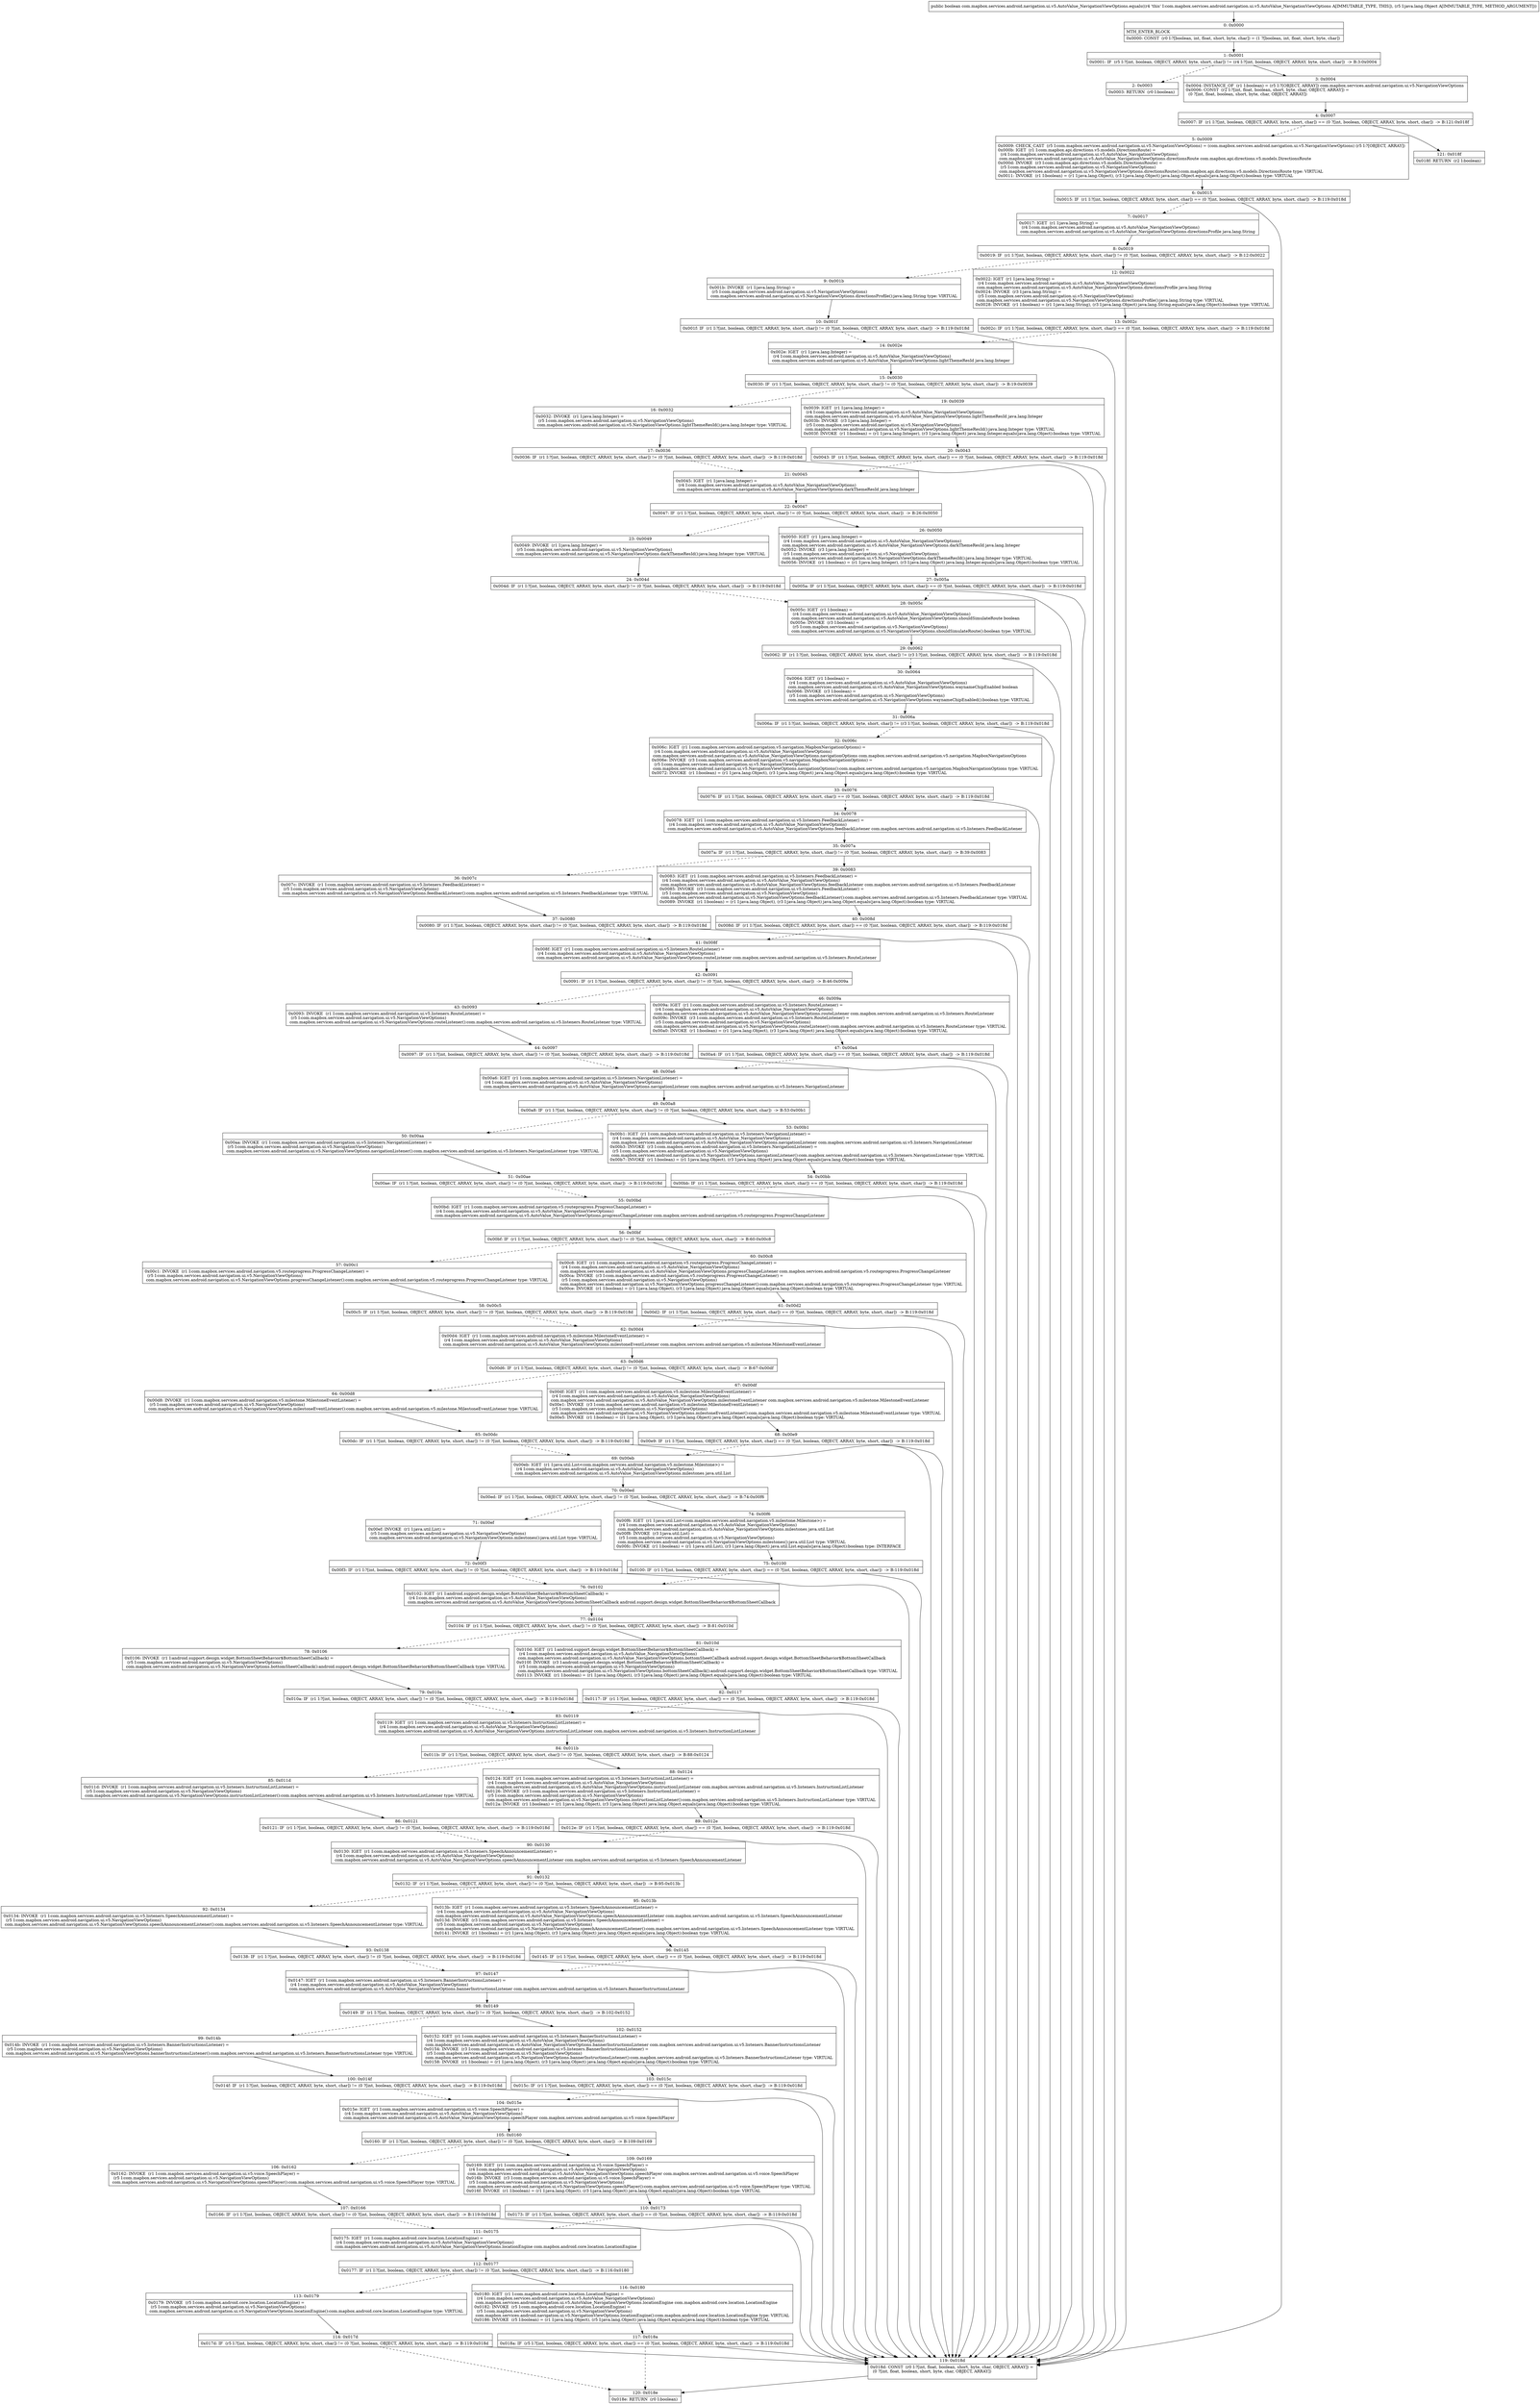 digraph "CFG forcom.mapbox.services.android.navigation.ui.v5.AutoValue_NavigationViewOptions.equals(Ljava\/lang\/Object;)Z" {
Node_0 [shape=record,label="{0\:\ 0x0000|MTH_ENTER_BLOCK\l|0x0000: CONST  (r0 I:?[boolean, int, float, short, byte, char]) = (1 ?[boolean, int, float, short, byte, char]) \l}"];
Node_1 [shape=record,label="{1\:\ 0x0001|0x0001: IF  (r5 I:?[int, boolean, OBJECT, ARRAY, byte, short, char]) != (r4 I:?[int, boolean, OBJECT, ARRAY, byte, short, char])  \-\> B:3:0x0004 \l}"];
Node_2 [shape=record,label="{2\:\ 0x0003|0x0003: RETURN  (r0 I:boolean) \l}"];
Node_3 [shape=record,label="{3\:\ 0x0004|0x0004: INSTANCE_OF  (r1 I:boolean) = (r5 I:?[OBJECT, ARRAY]) com.mapbox.services.android.navigation.ui.v5.NavigationViewOptions \l0x0006: CONST  (r2 I:?[int, float, boolean, short, byte, char, OBJECT, ARRAY]) = \l  (0 ?[int, float, boolean, short, byte, char, OBJECT, ARRAY])\l \l}"];
Node_4 [shape=record,label="{4\:\ 0x0007|0x0007: IF  (r1 I:?[int, boolean, OBJECT, ARRAY, byte, short, char]) == (0 ?[int, boolean, OBJECT, ARRAY, byte, short, char])  \-\> B:121:0x018f \l}"];
Node_5 [shape=record,label="{5\:\ 0x0009|0x0009: CHECK_CAST  (r5 I:com.mapbox.services.android.navigation.ui.v5.NavigationViewOptions) = (com.mapbox.services.android.navigation.ui.v5.NavigationViewOptions) (r5 I:?[OBJECT, ARRAY]) \l0x000b: IGET  (r1 I:com.mapbox.api.directions.v5.models.DirectionsRoute) = \l  (r4 I:com.mapbox.services.android.navigation.ui.v5.AutoValue_NavigationViewOptions)\l com.mapbox.services.android.navigation.ui.v5.AutoValue_NavigationViewOptions.directionsRoute com.mapbox.api.directions.v5.models.DirectionsRoute \l0x000d: INVOKE  (r3 I:com.mapbox.api.directions.v5.models.DirectionsRoute) = \l  (r5 I:com.mapbox.services.android.navigation.ui.v5.NavigationViewOptions)\l com.mapbox.services.android.navigation.ui.v5.NavigationViewOptions.directionsRoute():com.mapbox.api.directions.v5.models.DirectionsRoute type: VIRTUAL \l0x0011: INVOKE  (r1 I:boolean) = (r1 I:java.lang.Object), (r3 I:java.lang.Object) java.lang.Object.equals(java.lang.Object):boolean type: VIRTUAL \l}"];
Node_6 [shape=record,label="{6\:\ 0x0015|0x0015: IF  (r1 I:?[int, boolean, OBJECT, ARRAY, byte, short, char]) == (0 ?[int, boolean, OBJECT, ARRAY, byte, short, char])  \-\> B:119:0x018d \l}"];
Node_7 [shape=record,label="{7\:\ 0x0017|0x0017: IGET  (r1 I:java.lang.String) = \l  (r4 I:com.mapbox.services.android.navigation.ui.v5.AutoValue_NavigationViewOptions)\l com.mapbox.services.android.navigation.ui.v5.AutoValue_NavigationViewOptions.directionsProfile java.lang.String \l}"];
Node_8 [shape=record,label="{8\:\ 0x0019|0x0019: IF  (r1 I:?[int, boolean, OBJECT, ARRAY, byte, short, char]) != (0 ?[int, boolean, OBJECT, ARRAY, byte, short, char])  \-\> B:12:0x0022 \l}"];
Node_9 [shape=record,label="{9\:\ 0x001b|0x001b: INVOKE  (r1 I:java.lang.String) = \l  (r5 I:com.mapbox.services.android.navigation.ui.v5.NavigationViewOptions)\l com.mapbox.services.android.navigation.ui.v5.NavigationViewOptions.directionsProfile():java.lang.String type: VIRTUAL \l}"];
Node_10 [shape=record,label="{10\:\ 0x001f|0x001f: IF  (r1 I:?[int, boolean, OBJECT, ARRAY, byte, short, char]) != (0 ?[int, boolean, OBJECT, ARRAY, byte, short, char])  \-\> B:119:0x018d \l}"];
Node_12 [shape=record,label="{12\:\ 0x0022|0x0022: IGET  (r1 I:java.lang.String) = \l  (r4 I:com.mapbox.services.android.navigation.ui.v5.AutoValue_NavigationViewOptions)\l com.mapbox.services.android.navigation.ui.v5.AutoValue_NavigationViewOptions.directionsProfile java.lang.String \l0x0024: INVOKE  (r3 I:java.lang.String) = \l  (r5 I:com.mapbox.services.android.navigation.ui.v5.NavigationViewOptions)\l com.mapbox.services.android.navigation.ui.v5.NavigationViewOptions.directionsProfile():java.lang.String type: VIRTUAL \l0x0028: INVOKE  (r1 I:boolean) = (r1 I:java.lang.String), (r3 I:java.lang.Object) java.lang.String.equals(java.lang.Object):boolean type: VIRTUAL \l}"];
Node_13 [shape=record,label="{13\:\ 0x002c|0x002c: IF  (r1 I:?[int, boolean, OBJECT, ARRAY, byte, short, char]) == (0 ?[int, boolean, OBJECT, ARRAY, byte, short, char])  \-\> B:119:0x018d \l}"];
Node_14 [shape=record,label="{14\:\ 0x002e|0x002e: IGET  (r1 I:java.lang.Integer) = \l  (r4 I:com.mapbox.services.android.navigation.ui.v5.AutoValue_NavigationViewOptions)\l com.mapbox.services.android.navigation.ui.v5.AutoValue_NavigationViewOptions.lightThemeResId java.lang.Integer \l}"];
Node_15 [shape=record,label="{15\:\ 0x0030|0x0030: IF  (r1 I:?[int, boolean, OBJECT, ARRAY, byte, short, char]) != (0 ?[int, boolean, OBJECT, ARRAY, byte, short, char])  \-\> B:19:0x0039 \l}"];
Node_16 [shape=record,label="{16\:\ 0x0032|0x0032: INVOKE  (r1 I:java.lang.Integer) = \l  (r5 I:com.mapbox.services.android.navigation.ui.v5.NavigationViewOptions)\l com.mapbox.services.android.navigation.ui.v5.NavigationViewOptions.lightThemeResId():java.lang.Integer type: VIRTUAL \l}"];
Node_17 [shape=record,label="{17\:\ 0x0036|0x0036: IF  (r1 I:?[int, boolean, OBJECT, ARRAY, byte, short, char]) != (0 ?[int, boolean, OBJECT, ARRAY, byte, short, char])  \-\> B:119:0x018d \l}"];
Node_19 [shape=record,label="{19\:\ 0x0039|0x0039: IGET  (r1 I:java.lang.Integer) = \l  (r4 I:com.mapbox.services.android.navigation.ui.v5.AutoValue_NavigationViewOptions)\l com.mapbox.services.android.navigation.ui.v5.AutoValue_NavigationViewOptions.lightThemeResId java.lang.Integer \l0x003b: INVOKE  (r3 I:java.lang.Integer) = \l  (r5 I:com.mapbox.services.android.navigation.ui.v5.NavigationViewOptions)\l com.mapbox.services.android.navigation.ui.v5.NavigationViewOptions.lightThemeResId():java.lang.Integer type: VIRTUAL \l0x003f: INVOKE  (r1 I:boolean) = (r1 I:java.lang.Integer), (r3 I:java.lang.Object) java.lang.Integer.equals(java.lang.Object):boolean type: VIRTUAL \l}"];
Node_20 [shape=record,label="{20\:\ 0x0043|0x0043: IF  (r1 I:?[int, boolean, OBJECT, ARRAY, byte, short, char]) == (0 ?[int, boolean, OBJECT, ARRAY, byte, short, char])  \-\> B:119:0x018d \l}"];
Node_21 [shape=record,label="{21\:\ 0x0045|0x0045: IGET  (r1 I:java.lang.Integer) = \l  (r4 I:com.mapbox.services.android.navigation.ui.v5.AutoValue_NavigationViewOptions)\l com.mapbox.services.android.navigation.ui.v5.AutoValue_NavigationViewOptions.darkThemeResId java.lang.Integer \l}"];
Node_22 [shape=record,label="{22\:\ 0x0047|0x0047: IF  (r1 I:?[int, boolean, OBJECT, ARRAY, byte, short, char]) != (0 ?[int, boolean, OBJECT, ARRAY, byte, short, char])  \-\> B:26:0x0050 \l}"];
Node_23 [shape=record,label="{23\:\ 0x0049|0x0049: INVOKE  (r1 I:java.lang.Integer) = \l  (r5 I:com.mapbox.services.android.navigation.ui.v5.NavigationViewOptions)\l com.mapbox.services.android.navigation.ui.v5.NavigationViewOptions.darkThemeResId():java.lang.Integer type: VIRTUAL \l}"];
Node_24 [shape=record,label="{24\:\ 0x004d|0x004d: IF  (r1 I:?[int, boolean, OBJECT, ARRAY, byte, short, char]) != (0 ?[int, boolean, OBJECT, ARRAY, byte, short, char])  \-\> B:119:0x018d \l}"];
Node_26 [shape=record,label="{26\:\ 0x0050|0x0050: IGET  (r1 I:java.lang.Integer) = \l  (r4 I:com.mapbox.services.android.navigation.ui.v5.AutoValue_NavigationViewOptions)\l com.mapbox.services.android.navigation.ui.v5.AutoValue_NavigationViewOptions.darkThemeResId java.lang.Integer \l0x0052: INVOKE  (r3 I:java.lang.Integer) = \l  (r5 I:com.mapbox.services.android.navigation.ui.v5.NavigationViewOptions)\l com.mapbox.services.android.navigation.ui.v5.NavigationViewOptions.darkThemeResId():java.lang.Integer type: VIRTUAL \l0x0056: INVOKE  (r1 I:boolean) = (r1 I:java.lang.Integer), (r3 I:java.lang.Object) java.lang.Integer.equals(java.lang.Object):boolean type: VIRTUAL \l}"];
Node_27 [shape=record,label="{27\:\ 0x005a|0x005a: IF  (r1 I:?[int, boolean, OBJECT, ARRAY, byte, short, char]) == (0 ?[int, boolean, OBJECT, ARRAY, byte, short, char])  \-\> B:119:0x018d \l}"];
Node_28 [shape=record,label="{28\:\ 0x005c|0x005c: IGET  (r1 I:boolean) = \l  (r4 I:com.mapbox.services.android.navigation.ui.v5.AutoValue_NavigationViewOptions)\l com.mapbox.services.android.navigation.ui.v5.AutoValue_NavigationViewOptions.shouldSimulateRoute boolean \l0x005e: INVOKE  (r3 I:boolean) = \l  (r5 I:com.mapbox.services.android.navigation.ui.v5.NavigationViewOptions)\l com.mapbox.services.android.navigation.ui.v5.NavigationViewOptions.shouldSimulateRoute():boolean type: VIRTUAL \l}"];
Node_29 [shape=record,label="{29\:\ 0x0062|0x0062: IF  (r1 I:?[int, boolean, OBJECT, ARRAY, byte, short, char]) != (r3 I:?[int, boolean, OBJECT, ARRAY, byte, short, char])  \-\> B:119:0x018d \l}"];
Node_30 [shape=record,label="{30\:\ 0x0064|0x0064: IGET  (r1 I:boolean) = \l  (r4 I:com.mapbox.services.android.navigation.ui.v5.AutoValue_NavigationViewOptions)\l com.mapbox.services.android.navigation.ui.v5.AutoValue_NavigationViewOptions.waynameChipEnabled boolean \l0x0066: INVOKE  (r3 I:boolean) = \l  (r5 I:com.mapbox.services.android.navigation.ui.v5.NavigationViewOptions)\l com.mapbox.services.android.navigation.ui.v5.NavigationViewOptions.waynameChipEnabled():boolean type: VIRTUAL \l}"];
Node_31 [shape=record,label="{31\:\ 0x006a|0x006a: IF  (r1 I:?[int, boolean, OBJECT, ARRAY, byte, short, char]) != (r3 I:?[int, boolean, OBJECT, ARRAY, byte, short, char])  \-\> B:119:0x018d \l}"];
Node_32 [shape=record,label="{32\:\ 0x006c|0x006c: IGET  (r1 I:com.mapbox.services.android.navigation.v5.navigation.MapboxNavigationOptions) = \l  (r4 I:com.mapbox.services.android.navigation.ui.v5.AutoValue_NavigationViewOptions)\l com.mapbox.services.android.navigation.ui.v5.AutoValue_NavigationViewOptions.navigationOptions com.mapbox.services.android.navigation.v5.navigation.MapboxNavigationOptions \l0x006e: INVOKE  (r3 I:com.mapbox.services.android.navigation.v5.navigation.MapboxNavigationOptions) = \l  (r5 I:com.mapbox.services.android.navigation.ui.v5.NavigationViewOptions)\l com.mapbox.services.android.navigation.ui.v5.NavigationViewOptions.navigationOptions():com.mapbox.services.android.navigation.v5.navigation.MapboxNavigationOptions type: VIRTUAL \l0x0072: INVOKE  (r1 I:boolean) = (r1 I:java.lang.Object), (r3 I:java.lang.Object) java.lang.Object.equals(java.lang.Object):boolean type: VIRTUAL \l}"];
Node_33 [shape=record,label="{33\:\ 0x0076|0x0076: IF  (r1 I:?[int, boolean, OBJECT, ARRAY, byte, short, char]) == (0 ?[int, boolean, OBJECT, ARRAY, byte, short, char])  \-\> B:119:0x018d \l}"];
Node_34 [shape=record,label="{34\:\ 0x0078|0x0078: IGET  (r1 I:com.mapbox.services.android.navigation.ui.v5.listeners.FeedbackListener) = \l  (r4 I:com.mapbox.services.android.navigation.ui.v5.AutoValue_NavigationViewOptions)\l com.mapbox.services.android.navigation.ui.v5.AutoValue_NavigationViewOptions.feedbackListener com.mapbox.services.android.navigation.ui.v5.listeners.FeedbackListener \l}"];
Node_35 [shape=record,label="{35\:\ 0x007a|0x007a: IF  (r1 I:?[int, boolean, OBJECT, ARRAY, byte, short, char]) != (0 ?[int, boolean, OBJECT, ARRAY, byte, short, char])  \-\> B:39:0x0083 \l}"];
Node_36 [shape=record,label="{36\:\ 0x007c|0x007c: INVOKE  (r1 I:com.mapbox.services.android.navigation.ui.v5.listeners.FeedbackListener) = \l  (r5 I:com.mapbox.services.android.navigation.ui.v5.NavigationViewOptions)\l com.mapbox.services.android.navigation.ui.v5.NavigationViewOptions.feedbackListener():com.mapbox.services.android.navigation.ui.v5.listeners.FeedbackListener type: VIRTUAL \l}"];
Node_37 [shape=record,label="{37\:\ 0x0080|0x0080: IF  (r1 I:?[int, boolean, OBJECT, ARRAY, byte, short, char]) != (0 ?[int, boolean, OBJECT, ARRAY, byte, short, char])  \-\> B:119:0x018d \l}"];
Node_39 [shape=record,label="{39\:\ 0x0083|0x0083: IGET  (r1 I:com.mapbox.services.android.navigation.ui.v5.listeners.FeedbackListener) = \l  (r4 I:com.mapbox.services.android.navigation.ui.v5.AutoValue_NavigationViewOptions)\l com.mapbox.services.android.navigation.ui.v5.AutoValue_NavigationViewOptions.feedbackListener com.mapbox.services.android.navigation.ui.v5.listeners.FeedbackListener \l0x0085: INVOKE  (r3 I:com.mapbox.services.android.navigation.ui.v5.listeners.FeedbackListener) = \l  (r5 I:com.mapbox.services.android.navigation.ui.v5.NavigationViewOptions)\l com.mapbox.services.android.navigation.ui.v5.NavigationViewOptions.feedbackListener():com.mapbox.services.android.navigation.ui.v5.listeners.FeedbackListener type: VIRTUAL \l0x0089: INVOKE  (r1 I:boolean) = (r1 I:java.lang.Object), (r3 I:java.lang.Object) java.lang.Object.equals(java.lang.Object):boolean type: VIRTUAL \l}"];
Node_40 [shape=record,label="{40\:\ 0x008d|0x008d: IF  (r1 I:?[int, boolean, OBJECT, ARRAY, byte, short, char]) == (0 ?[int, boolean, OBJECT, ARRAY, byte, short, char])  \-\> B:119:0x018d \l}"];
Node_41 [shape=record,label="{41\:\ 0x008f|0x008f: IGET  (r1 I:com.mapbox.services.android.navigation.ui.v5.listeners.RouteListener) = \l  (r4 I:com.mapbox.services.android.navigation.ui.v5.AutoValue_NavigationViewOptions)\l com.mapbox.services.android.navigation.ui.v5.AutoValue_NavigationViewOptions.routeListener com.mapbox.services.android.navigation.ui.v5.listeners.RouteListener \l}"];
Node_42 [shape=record,label="{42\:\ 0x0091|0x0091: IF  (r1 I:?[int, boolean, OBJECT, ARRAY, byte, short, char]) != (0 ?[int, boolean, OBJECT, ARRAY, byte, short, char])  \-\> B:46:0x009a \l}"];
Node_43 [shape=record,label="{43\:\ 0x0093|0x0093: INVOKE  (r1 I:com.mapbox.services.android.navigation.ui.v5.listeners.RouteListener) = \l  (r5 I:com.mapbox.services.android.navigation.ui.v5.NavigationViewOptions)\l com.mapbox.services.android.navigation.ui.v5.NavigationViewOptions.routeListener():com.mapbox.services.android.navigation.ui.v5.listeners.RouteListener type: VIRTUAL \l}"];
Node_44 [shape=record,label="{44\:\ 0x0097|0x0097: IF  (r1 I:?[int, boolean, OBJECT, ARRAY, byte, short, char]) != (0 ?[int, boolean, OBJECT, ARRAY, byte, short, char])  \-\> B:119:0x018d \l}"];
Node_46 [shape=record,label="{46\:\ 0x009a|0x009a: IGET  (r1 I:com.mapbox.services.android.navigation.ui.v5.listeners.RouteListener) = \l  (r4 I:com.mapbox.services.android.navigation.ui.v5.AutoValue_NavigationViewOptions)\l com.mapbox.services.android.navigation.ui.v5.AutoValue_NavigationViewOptions.routeListener com.mapbox.services.android.navigation.ui.v5.listeners.RouteListener \l0x009c: INVOKE  (r3 I:com.mapbox.services.android.navigation.ui.v5.listeners.RouteListener) = \l  (r5 I:com.mapbox.services.android.navigation.ui.v5.NavigationViewOptions)\l com.mapbox.services.android.navigation.ui.v5.NavigationViewOptions.routeListener():com.mapbox.services.android.navigation.ui.v5.listeners.RouteListener type: VIRTUAL \l0x00a0: INVOKE  (r1 I:boolean) = (r1 I:java.lang.Object), (r3 I:java.lang.Object) java.lang.Object.equals(java.lang.Object):boolean type: VIRTUAL \l}"];
Node_47 [shape=record,label="{47\:\ 0x00a4|0x00a4: IF  (r1 I:?[int, boolean, OBJECT, ARRAY, byte, short, char]) == (0 ?[int, boolean, OBJECT, ARRAY, byte, short, char])  \-\> B:119:0x018d \l}"];
Node_48 [shape=record,label="{48\:\ 0x00a6|0x00a6: IGET  (r1 I:com.mapbox.services.android.navigation.ui.v5.listeners.NavigationListener) = \l  (r4 I:com.mapbox.services.android.navigation.ui.v5.AutoValue_NavigationViewOptions)\l com.mapbox.services.android.navigation.ui.v5.AutoValue_NavigationViewOptions.navigationListener com.mapbox.services.android.navigation.ui.v5.listeners.NavigationListener \l}"];
Node_49 [shape=record,label="{49\:\ 0x00a8|0x00a8: IF  (r1 I:?[int, boolean, OBJECT, ARRAY, byte, short, char]) != (0 ?[int, boolean, OBJECT, ARRAY, byte, short, char])  \-\> B:53:0x00b1 \l}"];
Node_50 [shape=record,label="{50\:\ 0x00aa|0x00aa: INVOKE  (r1 I:com.mapbox.services.android.navigation.ui.v5.listeners.NavigationListener) = \l  (r5 I:com.mapbox.services.android.navigation.ui.v5.NavigationViewOptions)\l com.mapbox.services.android.navigation.ui.v5.NavigationViewOptions.navigationListener():com.mapbox.services.android.navigation.ui.v5.listeners.NavigationListener type: VIRTUAL \l}"];
Node_51 [shape=record,label="{51\:\ 0x00ae|0x00ae: IF  (r1 I:?[int, boolean, OBJECT, ARRAY, byte, short, char]) != (0 ?[int, boolean, OBJECT, ARRAY, byte, short, char])  \-\> B:119:0x018d \l}"];
Node_53 [shape=record,label="{53\:\ 0x00b1|0x00b1: IGET  (r1 I:com.mapbox.services.android.navigation.ui.v5.listeners.NavigationListener) = \l  (r4 I:com.mapbox.services.android.navigation.ui.v5.AutoValue_NavigationViewOptions)\l com.mapbox.services.android.navigation.ui.v5.AutoValue_NavigationViewOptions.navigationListener com.mapbox.services.android.navigation.ui.v5.listeners.NavigationListener \l0x00b3: INVOKE  (r3 I:com.mapbox.services.android.navigation.ui.v5.listeners.NavigationListener) = \l  (r5 I:com.mapbox.services.android.navigation.ui.v5.NavigationViewOptions)\l com.mapbox.services.android.navigation.ui.v5.NavigationViewOptions.navigationListener():com.mapbox.services.android.navigation.ui.v5.listeners.NavigationListener type: VIRTUAL \l0x00b7: INVOKE  (r1 I:boolean) = (r1 I:java.lang.Object), (r3 I:java.lang.Object) java.lang.Object.equals(java.lang.Object):boolean type: VIRTUAL \l}"];
Node_54 [shape=record,label="{54\:\ 0x00bb|0x00bb: IF  (r1 I:?[int, boolean, OBJECT, ARRAY, byte, short, char]) == (0 ?[int, boolean, OBJECT, ARRAY, byte, short, char])  \-\> B:119:0x018d \l}"];
Node_55 [shape=record,label="{55\:\ 0x00bd|0x00bd: IGET  (r1 I:com.mapbox.services.android.navigation.v5.routeprogress.ProgressChangeListener) = \l  (r4 I:com.mapbox.services.android.navigation.ui.v5.AutoValue_NavigationViewOptions)\l com.mapbox.services.android.navigation.ui.v5.AutoValue_NavigationViewOptions.progressChangeListener com.mapbox.services.android.navigation.v5.routeprogress.ProgressChangeListener \l}"];
Node_56 [shape=record,label="{56\:\ 0x00bf|0x00bf: IF  (r1 I:?[int, boolean, OBJECT, ARRAY, byte, short, char]) != (0 ?[int, boolean, OBJECT, ARRAY, byte, short, char])  \-\> B:60:0x00c8 \l}"];
Node_57 [shape=record,label="{57\:\ 0x00c1|0x00c1: INVOKE  (r1 I:com.mapbox.services.android.navigation.v5.routeprogress.ProgressChangeListener) = \l  (r5 I:com.mapbox.services.android.navigation.ui.v5.NavigationViewOptions)\l com.mapbox.services.android.navigation.ui.v5.NavigationViewOptions.progressChangeListener():com.mapbox.services.android.navigation.v5.routeprogress.ProgressChangeListener type: VIRTUAL \l}"];
Node_58 [shape=record,label="{58\:\ 0x00c5|0x00c5: IF  (r1 I:?[int, boolean, OBJECT, ARRAY, byte, short, char]) != (0 ?[int, boolean, OBJECT, ARRAY, byte, short, char])  \-\> B:119:0x018d \l}"];
Node_60 [shape=record,label="{60\:\ 0x00c8|0x00c8: IGET  (r1 I:com.mapbox.services.android.navigation.v5.routeprogress.ProgressChangeListener) = \l  (r4 I:com.mapbox.services.android.navigation.ui.v5.AutoValue_NavigationViewOptions)\l com.mapbox.services.android.navigation.ui.v5.AutoValue_NavigationViewOptions.progressChangeListener com.mapbox.services.android.navigation.v5.routeprogress.ProgressChangeListener \l0x00ca: INVOKE  (r3 I:com.mapbox.services.android.navigation.v5.routeprogress.ProgressChangeListener) = \l  (r5 I:com.mapbox.services.android.navigation.ui.v5.NavigationViewOptions)\l com.mapbox.services.android.navigation.ui.v5.NavigationViewOptions.progressChangeListener():com.mapbox.services.android.navigation.v5.routeprogress.ProgressChangeListener type: VIRTUAL \l0x00ce: INVOKE  (r1 I:boolean) = (r1 I:java.lang.Object), (r3 I:java.lang.Object) java.lang.Object.equals(java.lang.Object):boolean type: VIRTUAL \l}"];
Node_61 [shape=record,label="{61\:\ 0x00d2|0x00d2: IF  (r1 I:?[int, boolean, OBJECT, ARRAY, byte, short, char]) == (0 ?[int, boolean, OBJECT, ARRAY, byte, short, char])  \-\> B:119:0x018d \l}"];
Node_62 [shape=record,label="{62\:\ 0x00d4|0x00d4: IGET  (r1 I:com.mapbox.services.android.navigation.v5.milestone.MilestoneEventListener) = \l  (r4 I:com.mapbox.services.android.navigation.ui.v5.AutoValue_NavigationViewOptions)\l com.mapbox.services.android.navigation.ui.v5.AutoValue_NavigationViewOptions.milestoneEventListener com.mapbox.services.android.navigation.v5.milestone.MilestoneEventListener \l}"];
Node_63 [shape=record,label="{63\:\ 0x00d6|0x00d6: IF  (r1 I:?[int, boolean, OBJECT, ARRAY, byte, short, char]) != (0 ?[int, boolean, OBJECT, ARRAY, byte, short, char])  \-\> B:67:0x00df \l}"];
Node_64 [shape=record,label="{64\:\ 0x00d8|0x00d8: INVOKE  (r1 I:com.mapbox.services.android.navigation.v5.milestone.MilestoneEventListener) = \l  (r5 I:com.mapbox.services.android.navigation.ui.v5.NavigationViewOptions)\l com.mapbox.services.android.navigation.ui.v5.NavigationViewOptions.milestoneEventListener():com.mapbox.services.android.navigation.v5.milestone.MilestoneEventListener type: VIRTUAL \l}"];
Node_65 [shape=record,label="{65\:\ 0x00dc|0x00dc: IF  (r1 I:?[int, boolean, OBJECT, ARRAY, byte, short, char]) != (0 ?[int, boolean, OBJECT, ARRAY, byte, short, char])  \-\> B:119:0x018d \l}"];
Node_67 [shape=record,label="{67\:\ 0x00df|0x00df: IGET  (r1 I:com.mapbox.services.android.navigation.v5.milestone.MilestoneEventListener) = \l  (r4 I:com.mapbox.services.android.navigation.ui.v5.AutoValue_NavigationViewOptions)\l com.mapbox.services.android.navigation.ui.v5.AutoValue_NavigationViewOptions.milestoneEventListener com.mapbox.services.android.navigation.v5.milestone.MilestoneEventListener \l0x00e1: INVOKE  (r3 I:com.mapbox.services.android.navigation.v5.milestone.MilestoneEventListener) = \l  (r5 I:com.mapbox.services.android.navigation.ui.v5.NavigationViewOptions)\l com.mapbox.services.android.navigation.ui.v5.NavigationViewOptions.milestoneEventListener():com.mapbox.services.android.navigation.v5.milestone.MilestoneEventListener type: VIRTUAL \l0x00e5: INVOKE  (r1 I:boolean) = (r1 I:java.lang.Object), (r3 I:java.lang.Object) java.lang.Object.equals(java.lang.Object):boolean type: VIRTUAL \l}"];
Node_68 [shape=record,label="{68\:\ 0x00e9|0x00e9: IF  (r1 I:?[int, boolean, OBJECT, ARRAY, byte, short, char]) == (0 ?[int, boolean, OBJECT, ARRAY, byte, short, char])  \-\> B:119:0x018d \l}"];
Node_69 [shape=record,label="{69\:\ 0x00eb|0x00eb: IGET  (r1 I:java.util.List\<com.mapbox.services.android.navigation.v5.milestone.Milestone\>) = \l  (r4 I:com.mapbox.services.android.navigation.ui.v5.AutoValue_NavigationViewOptions)\l com.mapbox.services.android.navigation.ui.v5.AutoValue_NavigationViewOptions.milestones java.util.List \l}"];
Node_70 [shape=record,label="{70\:\ 0x00ed|0x00ed: IF  (r1 I:?[int, boolean, OBJECT, ARRAY, byte, short, char]) != (0 ?[int, boolean, OBJECT, ARRAY, byte, short, char])  \-\> B:74:0x00f6 \l}"];
Node_71 [shape=record,label="{71\:\ 0x00ef|0x00ef: INVOKE  (r1 I:java.util.List) = \l  (r5 I:com.mapbox.services.android.navigation.ui.v5.NavigationViewOptions)\l com.mapbox.services.android.navigation.ui.v5.NavigationViewOptions.milestones():java.util.List type: VIRTUAL \l}"];
Node_72 [shape=record,label="{72\:\ 0x00f3|0x00f3: IF  (r1 I:?[int, boolean, OBJECT, ARRAY, byte, short, char]) != (0 ?[int, boolean, OBJECT, ARRAY, byte, short, char])  \-\> B:119:0x018d \l}"];
Node_74 [shape=record,label="{74\:\ 0x00f6|0x00f6: IGET  (r1 I:java.util.List\<com.mapbox.services.android.navigation.v5.milestone.Milestone\>) = \l  (r4 I:com.mapbox.services.android.navigation.ui.v5.AutoValue_NavigationViewOptions)\l com.mapbox.services.android.navigation.ui.v5.AutoValue_NavigationViewOptions.milestones java.util.List \l0x00f8: INVOKE  (r3 I:java.util.List) = \l  (r5 I:com.mapbox.services.android.navigation.ui.v5.NavigationViewOptions)\l com.mapbox.services.android.navigation.ui.v5.NavigationViewOptions.milestones():java.util.List type: VIRTUAL \l0x00fc: INVOKE  (r1 I:boolean) = (r1 I:java.util.List), (r3 I:java.lang.Object) java.util.List.equals(java.lang.Object):boolean type: INTERFACE \l}"];
Node_75 [shape=record,label="{75\:\ 0x0100|0x0100: IF  (r1 I:?[int, boolean, OBJECT, ARRAY, byte, short, char]) == (0 ?[int, boolean, OBJECT, ARRAY, byte, short, char])  \-\> B:119:0x018d \l}"];
Node_76 [shape=record,label="{76\:\ 0x0102|0x0102: IGET  (r1 I:android.support.design.widget.BottomSheetBehavior$BottomSheetCallback) = \l  (r4 I:com.mapbox.services.android.navigation.ui.v5.AutoValue_NavigationViewOptions)\l com.mapbox.services.android.navigation.ui.v5.AutoValue_NavigationViewOptions.bottomSheetCallback android.support.design.widget.BottomSheetBehavior$BottomSheetCallback \l}"];
Node_77 [shape=record,label="{77\:\ 0x0104|0x0104: IF  (r1 I:?[int, boolean, OBJECT, ARRAY, byte, short, char]) != (0 ?[int, boolean, OBJECT, ARRAY, byte, short, char])  \-\> B:81:0x010d \l}"];
Node_78 [shape=record,label="{78\:\ 0x0106|0x0106: INVOKE  (r1 I:android.support.design.widget.BottomSheetBehavior$BottomSheetCallback) = \l  (r5 I:com.mapbox.services.android.navigation.ui.v5.NavigationViewOptions)\l com.mapbox.services.android.navigation.ui.v5.NavigationViewOptions.bottomSheetCallback():android.support.design.widget.BottomSheetBehavior$BottomSheetCallback type: VIRTUAL \l}"];
Node_79 [shape=record,label="{79\:\ 0x010a|0x010a: IF  (r1 I:?[int, boolean, OBJECT, ARRAY, byte, short, char]) != (0 ?[int, boolean, OBJECT, ARRAY, byte, short, char])  \-\> B:119:0x018d \l}"];
Node_81 [shape=record,label="{81\:\ 0x010d|0x010d: IGET  (r1 I:android.support.design.widget.BottomSheetBehavior$BottomSheetCallback) = \l  (r4 I:com.mapbox.services.android.navigation.ui.v5.AutoValue_NavigationViewOptions)\l com.mapbox.services.android.navigation.ui.v5.AutoValue_NavigationViewOptions.bottomSheetCallback android.support.design.widget.BottomSheetBehavior$BottomSheetCallback \l0x010f: INVOKE  (r3 I:android.support.design.widget.BottomSheetBehavior$BottomSheetCallback) = \l  (r5 I:com.mapbox.services.android.navigation.ui.v5.NavigationViewOptions)\l com.mapbox.services.android.navigation.ui.v5.NavigationViewOptions.bottomSheetCallback():android.support.design.widget.BottomSheetBehavior$BottomSheetCallback type: VIRTUAL \l0x0113: INVOKE  (r1 I:boolean) = (r1 I:java.lang.Object), (r3 I:java.lang.Object) java.lang.Object.equals(java.lang.Object):boolean type: VIRTUAL \l}"];
Node_82 [shape=record,label="{82\:\ 0x0117|0x0117: IF  (r1 I:?[int, boolean, OBJECT, ARRAY, byte, short, char]) == (0 ?[int, boolean, OBJECT, ARRAY, byte, short, char])  \-\> B:119:0x018d \l}"];
Node_83 [shape=record,label="{83\:\ 0x0119|0x0119: IGET  (r1 I:com.mapbox.services.android.navigation.ui.v5.listeners.InstructionListListener) = \l  (r4 I:com.mapbox.services.android.navigation.ui.v5.AutoValue_NavigationViewOptions)\l com.mapbox.services.android.navigation.ui.v5.AutoValue_NavigationViewOptions.instructionListListener com.mapbox.services.android.navigation.ui.v5.listeners.InstructionListListener \l}"];
Node_84 [shape=record,label="{84\:\ 0x011b|0x011b: IF  (r1 I:?[int, boolean, OBJECT, ARRAY, byte, short, char]) != (0 ?[int, boolean, OBJECT, ARRAY, byte, short, char])  \-\> B:88:0x0124 \l}"];
Node_85 [shape=record,label="{85\:\ 0x011d|0x011d: INVOKE  (r1 I:com.mapbox.services.android.navigation.ui.v5.listeners.InstructionListListener) = \l  (r5 I:com.mapbox.services.android.navigation.ui.v5.NavigationViewOptions)\l com.mapbox.services.android.navigation.ui.v5.NavigationViewOptions.instructionListListener():com.mapbox.services.android.navigation.ui.v5.listeners.InstructionListListener type: VIRTUAL \l}"];
Node_86 [shape=record,label="{86\:\ 0x0121|0x0121: IF  (r1 I:?[int, boolean, OBJECT, ARRAY, byte, short, char]) != (0 ?[int, boolean, OBJECT, ARRAY, byte, short, char])  \-\> B:119:0x018d \l}"];
Node_88 [shape=record,label="{88\:\ 0x0124|0x0124: IGET  (r1 I:com.mapbox.services.android.navigation.ui.v5.listeners.InstructionListListener) = \l  (r4 I:com.mapbox.services.android.navigation.ui.v5.AutoValue_NavigationViewOptions)\l com.mapbox.services.android.navigation.ui.v5.AutoValue_NavigationViewOptions.instructionListListener com.mapbox.services.android.navigation.ui.v5.listeners.InstructionListListener \l0x0126: INVOKE  (r3 I:com.mapbox.services.android.navigation.ui.v5.listeners.InstructionListListener) = \l  (r5 I:com.mapbox.services.android.navigation.ui.v5.NavigationViewOptions)\l com.mapbox.services.android.navigation.ui.v5.NavigationViewOptions.instructionListListener():com.mapbox.services.android.navigation.ui.v5.listeners.InstructionListListener type: VIRTUAL \l0x012a: INVOKE  (r1 I:boolean) = (r1 I:java.lang.Object), (r3 I:java.lang.Object) java.lang.Object.equals(java.lang.Object):boolean type: VIRTUAL \l}"];
Node_89 [shape=record,label="{89\:\ 0x012e|0x012e: IF  (r1 I:?[int, boolean, OBJECT, ARRAY, byte, short, char]) == (0 ?[int, boolean, OBJECT, ARRAY, byte, short, char])  \-\> B:119:0x018d \l}"];
Node_90 [shape=record,label="{90\:\ 0x0130|0x0130: IGET  (r1 I:com.mapbox.services.android.navigation.ui.v5.listeners.SpeechAnnouncementListener) = \l  (r4 I:com.mapbox.services.android.navigation.ui.v5.AutoValue_NavigationViewOptions)\l com.mapbox.services.android.navigation.ui.v5.AutoValue_NavigationViewOptions.speechAnnouncementListener com.mapbox.services.android.navigation.ui.v5.listeners.SpeechAnnouncementListener \l}"];
Node_91 [shape=record,label="{91\:\ 0x0132|0x0132: IF  (r1 I:?[int, boolean, OBJECT, ARRAY, byte, short, char]) != (0 ?[int, boolean, OBJECT, ARRAY, byte, short, char])  \-\> B:95:0x013b \l}"];
Node_92 [shape=record,label="{92\:\ 0x0134|0x0134: INVOKE  (r1 I:com.mapbox.services.android.navigation.ui.v5.listeners.SpeechAnnouncementListener) = \l  (r5 I:com.mapbox.services.android.navigation.ui.v5.NavigationViewOptions)\l com.mapbox.services.android.navigation.ui.v5.NavigationViewOptions.speechAnnouncementListener():com.mapbox.services.android.navigation.ui.v5.listeners.SpeechAnnouncementListener type: VIRTUAL \l}"];
Node_93 [shape=record,label="{93\:\ 0x0138|0x0138: IF  (r1 I:?[int, boolean, OBJECT, ARRAY, byte, short, char]) != (0 ?[int, boolean, OBJECT, ARRAY, byte, short, char])  \-\> B:119:0x018d \l}"];
Node_95 [shape=record,label="{95\:\ 0x013b|0x013b: IGET  (r1 I:com.mapbox.services.android.navigation.ui.v5.listeners.SpeechAnnouncementListener) = \l  (r4 I:com.mapbox.services.android.navigation.ui.v5.AutoValue_NavigationViewOptions)\l com.mapbox.services.android.navigation.ui.v5.AutoValue_NavigationViewOptions.speechAnnouncementListener com.mapbox.services.android.navigation.ui.v5.listeners.SpeechAnnouncementListener \l0x013d: INVOKE  (r3 I:com.mapbox.services.android.navigation.ui.v5.listeners.SpeechAnnouncementListener) = \l  (r5 I:com.mapbox.services.android.navigation.ui.v5.NavigationViewOptions)\l com.mapbox.services.android.navigation.ui.v5.NavigationViewOptions.speechAnnouncementListener():com.mapbox.services.android.navigation.ui.v5.listeners.SpeechAnnouncementListener type: VIRTUAL \l0x0141: INVOKE  (r1 I:boolean) = (r1 I:java.lang.Object), (r3 I:java.lang.Object) java.lang.Object.equals(java.lang.Object):boolean type: VIRTUAL \l}"];
Node_96 [shape=record,label="{96\:\ 0x0145|0x0145: IF  (r1 I:?[int, boolean, OBJECT, ARRAY, byte, short, char]) == (0 ?[int, boolean, OBJECT, ARRAY, byte, short, char])  \-\> B:119:0x018d \l}"];
Node_97 [shape=record,label="{97\:\ 0x0147|0x0147: IGET  (r1 I:com.mapbox.services.android.navigation.ui.v5.listeners.BannerInstructionsListener) = \l  (r4 I:com.mapbox.services.android.navigation.ui.v5.AutoValue_NavigationViewOptions)\l com.mapbox.services.android.navigation.ui.v5.AutoValue_NavigationViewOptions.bannerInstructionsListener com.mapbox.services.android.navigation.ui.v5.listeners.BannerInstructionsListener \l}"];
Node_98 [shape=record,label="{98\:\ 0x0149|0x0149: IF  (r1 I:?[int, boolean, OBJECT, ARRAY, byte, short, char]) != (0 ?[int, boolean, OBJECT, ARRAY, byte, short, char])  \-\> B:102:0x0152 \l}"];
Node_99 [shape=record,label="{99\:\ 0x014b|0x014b: INVOKE  (r1 I:com.mapbox.services.android.navigation.ui.v5.listeners.BannerInstructionsListener) = \l  (r5 I:com.mapbox.services.android.navigation.ui.v5.NavigationViewOptions)\l com.mapbox.services.android.navigation.ui.v5.NavigationViewOptions.bannerInstructionsListener():com.mapbox.services.android.navigation.ui.v5.listeners.BannerInstructionsListener type: VIRTUAL \l}"];
Node_100 [shape=record,label="{100\:\ 0x014f|0x014f: IF  (r1 I:?[int, boolean, OBJECT, ARRAY, byte, short, char]) != (0 ?[int, boolean, OBJECT, ARRAY, byte, short, char])  \-\> B:119:0x018d \l}"];
Node_102 [shape=record,label="{102\:\ 0x0152|0x0152: IGET  (r1 I:com.mapbox.services.android.navigation.ui.v5.listeners.BannerInstructionsListener) = \l  (r4 I:com.mapbox.services.android.navigation.ui.v5.AutoValue_NavigationViewOptions)\l com.mapbox.services.android.navigation.ui.v5.AutoValue_NavigationViewOptions.bannerInstructionsListener com.mapbox.services.android.navigation.ui.v5.listeners.BannerInstructionsListener \l0x0154: INVOKE  (r3 I:com.mapbox.services.android.navigation.ui.v5.listeners.BannerInstructionsListener) = \l  (r5 I:com.mapbox.services.android.navigation.ui.v5.NavigationViewOptions)\l com.mapbox.services.android.navigation.ui.v5.NavigationViewOptions.bannerInstructionsListener():com.mapbox.services.android.navigation.ui.v5.listeners.BannerInstructionsListener type: VIRTUAL \l0x0158: INVOKE  (r1 I:boolean) = (r1 I:java.lang.Object), (r3 I:java.lang.Object) java.lang.Object.equals(java.lang.Object):boolean type: VIRTUAL \l}"];
Node_103 [shape=record,label="{103\:\ 0x015c|0x015c: IF  (r1 I:?[int, boolean, OBJECT, ARRAY, byte, short, char]) == (0 ?[int, boolean, OBJECT, ARRAY, byte, short, char])  \-\> B:119:0x018d \l}"];
Node_104 [shape=record,label="{104\:\ 0x015e|0x015e: IGET  (r1 I:com.mapbox.services.android.navigation.ui.v5.voice.SpeechPlayer) = \l  (r4 I:com.mapbox.services.android.navigation.ui.v5.AutoValue_NavigationViewOptions)\l com.mapbox.services.android.navigation.ui.v5.AutoValue_NavigationViewOptions.speechPlayer com.mapbox.services.android.navigation.ui.v5.voice.SpeechPlayer \l}"];
Node_105 [shape=record,label="{105\:\ 0x0160|0x0160: IF  (r1 I:?[int, boolean, OBJECT, ARRAY, byte, short, char]) != (0 ?[int, boolean, OBJECT, ARRAY, byte, short, char])  \-\> B:109:0x0169 \l}"];
Node_106 [shape=record,label="{106\:\ 0x0162|0x0162: INVOKE  (r1 I:com.mapbox.services.android.navigation.ui.v5.voice.SpeechPlayer) = \l  (r5 I:com.mapbox.services.android.navigation.ui.v5.NavigationViewOptions)\l com.mapbox.services.android.navigation.ui.v5.NavigationViewOptions.speechPlayer():com.mapbox.services.android.navigation.ui.v5.voice.SpeechPlayer type: VIRTUAL \l}"];
Node_107 [shape=record,label="{107\:\ 0x0166|0x0166: IF  (r1 I:?[int, boolean, OBJECT, ARRAY, byte, short, char]) != (0 ?[int, boolean, OBJECT, ARRAY, byte, short, char])  \-\> B:119:0x018d \l}"];
Node_109 [shape=record,label="{109\:\ 0x0169|0x0169: IGET  (r1 I:com.mapbox.services.android.navigation.ui.v5.voice.SpeechPlayer) = \l  (r4 I:com.mapbox.services.android.navigation.ui.v5.AutoValue_NavigationViewOptions)\l com.mapbox.services.android.navigation.ui.v5.AutoValue_NavigationViewOptions.speechPlayer com.mapbox.services.android.navigation.ui.v5.voice.SpeechPlayer \l0x016b: INVOKE  (r3 I:com.mapbox.services.android.navigation.ui.v5.voice.SpeechPlayer) = \l  (r5 I:com.mapbox.services.android.navigation.ui.v5.NavigationViewOptions)\l com.mapbox.services.android.navigation.ui.v5.NavigationViewOptions.speechPlayer():com.mapbox.services.android.navigation.ui.v5.voice.SpeechPlayer type: VIRTUAL \l0x016f: INVOKE  (r1 I:boolean) = (r1 I:java.lang.Object), (r3 I:java.lang.Object) java.lang.Object.equals(java.lang.Object):boolean type: VIRTUAL \l}"];
Node_110 [shape=record,label="{110\:\ 0x0173|0x0173: IF  (r1 I:?[int, boolean, OBJECT, ARRAY, byte, short, char]) == (0 ?[int, boolean, OBJECT, ARRAY, byte, short, char])  \-\> B:119:0x018d \l}"];
Node_111 [shape=record,label="{111\:\ 0x0175|0x0175: IGET  (r1 I:com.mapbox.android.core.location.LocationEngine) = \l  (r4 I:com.mapbox.services.android.navigation.ui.v5.AutoValue_NavigationViewOptions)\l com.mapbox.services.android.navigation.ui.v5.AutoValue_NavigationViewOptions.locationEngine com.mapbox.android.core.location.LocationEngine \l}"];
Node_112 [shape=record,label="{112\:\ 0x0177|0x0177: IF  (r1 I:?[int, boolean, OBJECT, ARRAY, byte, short, char]) != (0 ?[int, boolean, OBJECT, ARRAY, byte, short, char])  \-\> B:116:0x0180 \l}"];
Node_113 [shape=record,label="{113\:\ 0x0179|0x0179: INVOKE  (r5 I:com.mapbox.android.core.location.LocationEngine) = \l  (r5 I:com.mapbox.services.android.navigation.ui.v5.NavigationViewOptions)\l com.mapbox.services.android.navigation.ui.v5.NavigationViewOptions.locationEngine():com.mapbox.android.core.location.LocationEngine type: VIRTUAL \l}"];
Node_114 [shape=record,label="{114\:\ 0x017d|0x017d: IF  (r5 I:?[int, boolean, OBJECT, ARRAY, byte, short, char]) != (0 ?[int, boolean, OBJECT, ARRAY, byte, short, char])  \-\> B:119:0x018d \l}"];
Node_116 [shape=record,label="{116\:\ 0x0180|0x0180: IGET  (r1 I:com.mapbox.android.core.location.LocationEngine) = \l  (r4 I:com.mapbox.services.android.navigation.ui.v5.AutoValue_NavigationViewOptions)\l com.mapbox.services.android.navigation.ui.v5.AutoValue_NavigationViewOptions.locationEngine com.mapbox.android.core.location.LocationEngine \l0x0182: INVOKE  (r5 I:com.mapbox.android.core.location.LocationEngine) = \l  (r5 I:com.mapbox.services.android.navigation.ui.v5.NavigationViewOptions)\l com.mapbox.services.android.navigation.ui.v5.NavigationViewOptions.locationEngine():com.mapbox.android.core.location.LocationEngine type: VIRTUAL \l0x0186: INVOKE  (r5 I:boolean) = (r1 I:java.lang.Object), (r5 I:java.lang.Object) java.lang.Object.equals(java.lang.Object):boolean type: VIRTUAL \l}"];
Node_117 [shape=record,label="{117\:\ 0x018a|0x018a: IF  (r5 I:?[int, boolean, OBJECT, ARRAY, byte, short, char]) == (0 ?[int, boolean, OBJECT, ARRAY, byte, short, char])  \-\> B:119:0x018d \l}"];
Node_119 [shape=record,label="{119\:\ 0x018d|0x018d: CONST  (r0 I:?[int, float, boolean, short, byte, char, OBJECT, ARRAY]) = \l  (0 ?[int, float, boolean, short, byte, char, OBJECT, ARRAY])\l \l}"];
Node_120 [shape=record,label="{120\:\ 0x018e|0x018e: RETURN  (r0 I:boolean) \l}"];
Node_121 [shape=record,label="{121\:\ 0x018f|0x018f: RETURN  (r2 I:boolean) \l}"];
MethodNode[shape=record,label="{public boolean com.mapbox.services.android.navigation.ui.v5.AutoValue_NavigationViewOptions.equals((r4 'this' I:com.mapbox.services.android.navigation.ui.v5.AutoValue_NavigationViewOptions A[IMMUTABLE_TYPE, THIS]), (r5 I:java.lang.Object A[IMMUTABLE_TYPE, METHOD_ARGUMENT])) }"];
MethodNode -> Node_0;
Node_0 -> Node_1;
Node_1 -> Node_2[style=dashed];
Node_1 -> Node_3;
Node_3 -> Node_4;
Node_4 -> Node_5[style=dashed];
Node_4 -> Node_121;
Node_5 -> Node_6;
Node_6 -> Node_7[style=dashed];
Node_6 -> Node_119;
Node_7 -> Node_8;
Node_8 -> Node_9[style=dashed];
Node_8 -> Node_12;
Node_9 -> Node_10;
Node_10 -> Node_119;
Node_10 -> Node_14[style=dashed];
Node_12 -> Node_13;
Node_13 -> Node_14[style=dashed];
Node_13 -> Node_119;
Node_14 -> Node_15;
Node_15 -> Node_16[style=dashed];
Node_15 -> Node_19;
Node_16 -> Node_17;
Node_17 -> Node_119;
Node_17 -> Node_21[style=dashed];
Node_19 -> Node_20;
Node_20 -> Node_21[style=dashed];
Node_20 -> Node_119;
Node_21 -> Node_22;
Node_22 -> Node_23[style=dashed];
Node_22 -> Node_26;
Node_23 -> Node_24;
Node_24 -> Node_119;
Node_24 -> Node_28[style=dashed];
Node_26 -> Node_27;
Node_27 -> Node_28[style=dashed];
Node_27 -> Node_119;
Node_28 -> Node_29;
Node_29 -> Node_30[style=dashed];
Node_29 -> Node_119;
Node_30 -> Node_31;
Node_31 -> Node_32[style=dashed];
Node_31 -> Node_119;
Node_32 -> Node_33;
Node_33 -> Node_34[style=dashed];
Node_33 -> Node_119;
Node_34 -> Node_35;
Node_35 -> Node_36[style=dashed];
Node_35 -> Node_39;
Node_36 -> Node_37;
Node_37 -> Node_119;
Node_37 -> Node_41[style=dashed];
Node_39 -> Node_40;
Node_40 -> Node_41[style=dashed];
Node_40 -> Node_119;
Node_41 -> Node_42;
Node_42 -> Node_43[style=dashed];
Node_42 -> Node_46;
Node_43 -> Node_44;
Node_44 -> Node_119;
Node_44 -> Node_48[style=dashed];
Node_46 -> Node_47;
Node_47 -> Node_48[style=dashed];
Node_47 -> Node_119;
Node_48 -> Node_49;
Node_49 -> Node_50[style=dashed];
Node_49 -> Node_53;
Node_50 -> Node_51;
Node_51 -> Node_119;
Node_51 -> Node_55[style=dashed];
Node_53 -> Node_54;
Node_54 -> Node_55[style=dashed];
Node_54 -> Node_119;
Node_55 -> Node_56;
Node_56 -> Node_57[style=dashed];
Node_56 -> Node_60;
Node_57 -> Node_58;
Node_58 -> Node_119;
Node_58 -> Node_62[style=dashed];
Node_60 -> Node_61;
Node_61 -> Node_62[style=dashed];
Node_61 -> Node_119;
Node_62 -> Node_63;
Node_63 -> Node_64[style=dashed];
Node_63 -> Node_67;
Node_64 -> Node_65;
Node_65 -> Node_119;
Node_65 -> Node_69[style=dashed];
Node_67 -> Node_68;
Node_68 -> Node_69[style=dashed];
Node_68 -> Node_119;
Node_69 -> Node_70;
Node_70 -> Node_71[style=dashed];
Node_70 -> Node_74;
Node_71 -> Node_72;
Node_72 -> Node_119;
Node_72 -> Node_76[style=dashed];
Node_74 -> Node_75;
Node_75 -> Node_76[style=dashed];
Node_75 -> Node_119;
Node_76 -> Node_77;
Node_77 -> Node_78[style=dashed];
Node_77 -> Node_81;
Node_78 -> Node_79;
Node_79 -> Node_119;
Node_79 -> Node_83[style=dashed];
Node_81 -> Node_82;
Node_82 -> Node_83[style=dashed];
Node_82 -> Node_119;
Node_83 -> Node_84;
Node_84 -> Node_85[style=dashed];
Node_84 -> Node_88;
Node_85 -> Node_86;
Node_86 -> Node_119;
Node_86 -> Node_90[style=dashed];
Node_88 -> Node_89;
Node_89 -> Node_90[style=dashed];
Node_89 -> Node_119;
Node_90 -> Node_91;
Node_91 -> Node_92[style=dashed];
Node_91 -> Node_95;
Node_92 -> Node_93;
Node_93 -> Node_119;
Node_93 -> Node_97[style=dashed];
Node_95 -> Node_96;
Node_96 -> Node_97[style=dashed];
Node_96 -> Node_119;
Node_97 -> Node_98;
Node_98 -> Node_99[style=dashed];
Node_98 -> Node_102;
Node_99 -> Node_100;
Node_100 -> Node_119;
Node_100 -> Node_104[style=dashed];
Node_102 -> Node_103;
Node_103 -> Node_104[style=dashed];
Node_103 -> Node_119;
Node_104 -> Node_105;
Node_105 -> Node_106[style=dashed];
Node_105 -> Node_109;
Node_106 -> Node_107;
Node_107 -> Node_119;
Node_107 -> Node_111[style=dashed];
Node_109 -> Node_110;
Node_110 -> Node_111[style=dashed];
Node_110 -> Node_119;
Node_111 -> Node_112;
Node_112 -> Node_113[style=dashed];
Node_112 -> Node_116;
Node_113 -> Node_114;
Node_114 -> Node_119;
Node_114 -> Node_120[style=dashed];
Node_116 -> Node_117;
Node_117 -> Node_119;
Node_117 -> Node_120[style=dashed];
Node_119 -> Node_120;
}

